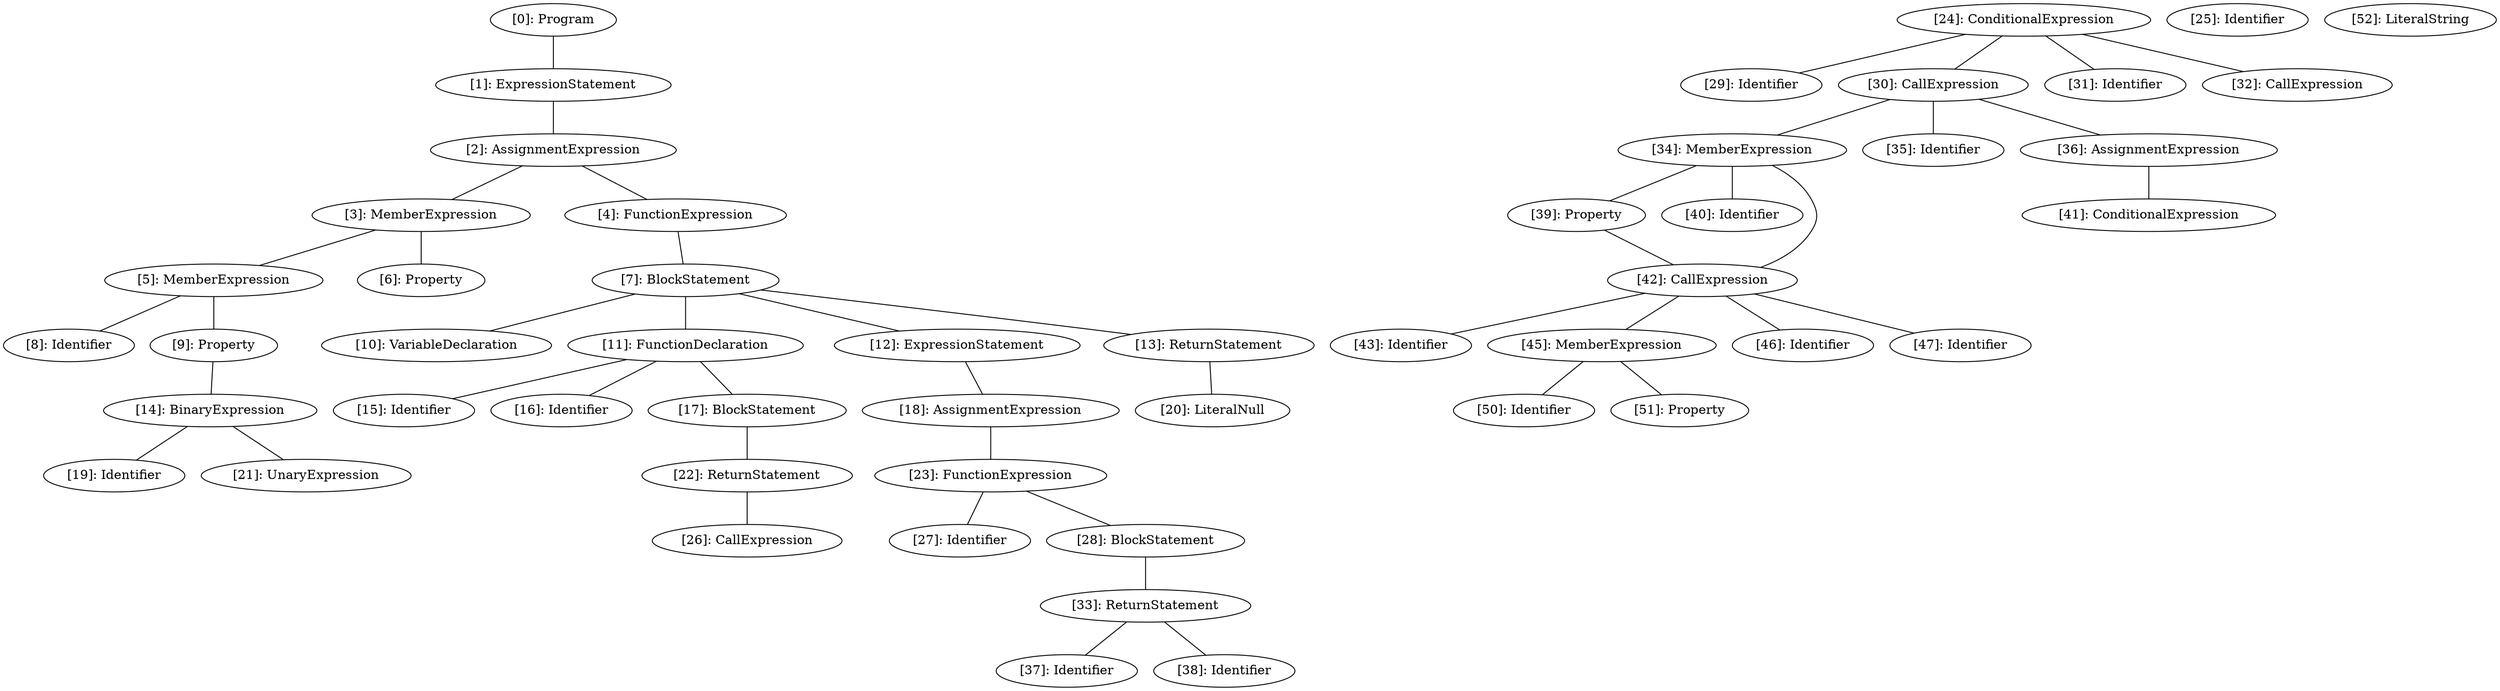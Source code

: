 // Result
graph {
	0 [label="[0]: Program"]
	1 [label="[1]: ExpressionStatement"]
	2 [label="[2]: AssignmentExpression"]
	3 [label="[3]: MemberExpression"]
	4 [label="[4]: FunctionExpression"]
	5 [label="[5]: MemberExpression"]
	6 [label="[6]: Property"]
	7 [label="[7]: BlockStatement"]
	8 [label="[8]: Identifier"]
	9 [label="[9]: Property"]
	10 [label="[10]: VariableDeclaration"]
	11 [label="[11]: FunctionDeclaration"]
	12 [label="[12]: ExpressionStatement"]
	13 [label="[13]: ReturnStatement"]
	14 [label="[14]: BinaryExpression"]
	15 [label="[15]: Identifier"]
	16 [label="[16]: Identifier"]
	17 [label="[17]: BlockStatement"]
	18 [label="[18]: AssignmentExpression"]
	19 [label="[19]: Identifier"]
	20 [label="[20]: LiteralNull"]
	21 [label="[21]: UnaryExpression"]
	22 [label="[22]: ReturnStatement"]
	23 [label="[23]: FunctionExpression"]
	24 [label="[24]: ConditionalExpression"]
	25 [label="[25]: Identifier"]
	26 [label="[26]: CallExpression"]
	27 [label="[27]: Identifier"]
	28 [label="[28]: BlockStatement"]
	29 [label="[29]: Identifier"]
	30 [label="[30]: CallExpression"]
	31 [label="[31]: Identifier"]
	32 [label="[32]: CallExpression"]
	33 [label="[33]: ReturnStatement"]
	34 [label="[34]: MemberExpression"]
	35 [label="[35]: Identifier"]
	36 [label="[36]: AssignmentExpression"]
	37 [label="[37]: Identifier"]
	38 [label="[38]: Identifier"]
	39 [label="[39]: Property"]
	40 [label="[40]: Identifier"]
	41 [label="[41]: ConditionalExpression"]
	42 [label="[42]: CallExpression"]
	43 [label="[43]: Identifier"]
	45 [label="[45]: MemberExpression"]
	46 [label="[46]: Identifier"]
	47 [label="[47]: Identifier"]
	50 [label="[50]: Identifier"]
	51 [label="[51]: Property"]
	52 [label="[52]: LiteralString"]
	0 -- 1
	1 -- 2
	2 -- 3
	2 -- 4
	3 -- 5
	3 -- 6
	4 -- 7
	5 -- 8
	5 -- 9
	7 -- 10
	7 -- 11
	7 -- 12
	7 -- 13
	9 -- 14
	11 -- 15
	11 -- 16
	11 -- 17
	12 -- 18
	13 -- 20
	14 -- 19
	14 -- 21
	17 -- 22
	18 -- 23
	22 -- 26
	23 -- 27
	23 -- 28
	24 -- 29
	24 -- 30
	24 -- 31
	24 -- 32
	28 -- 33
	30 -- 34
	30 -- 35
	30 -- 36
	33 -- 37
	33 -- 38
	34 -- 39
	34 -- 40
	34 -- 42
	36 -- 41
	39 -- 42
	42 -- 43
	42 -- 45
	42 -- 46
	42 -- 47
	45 -- 50
	45 -- 51
}
